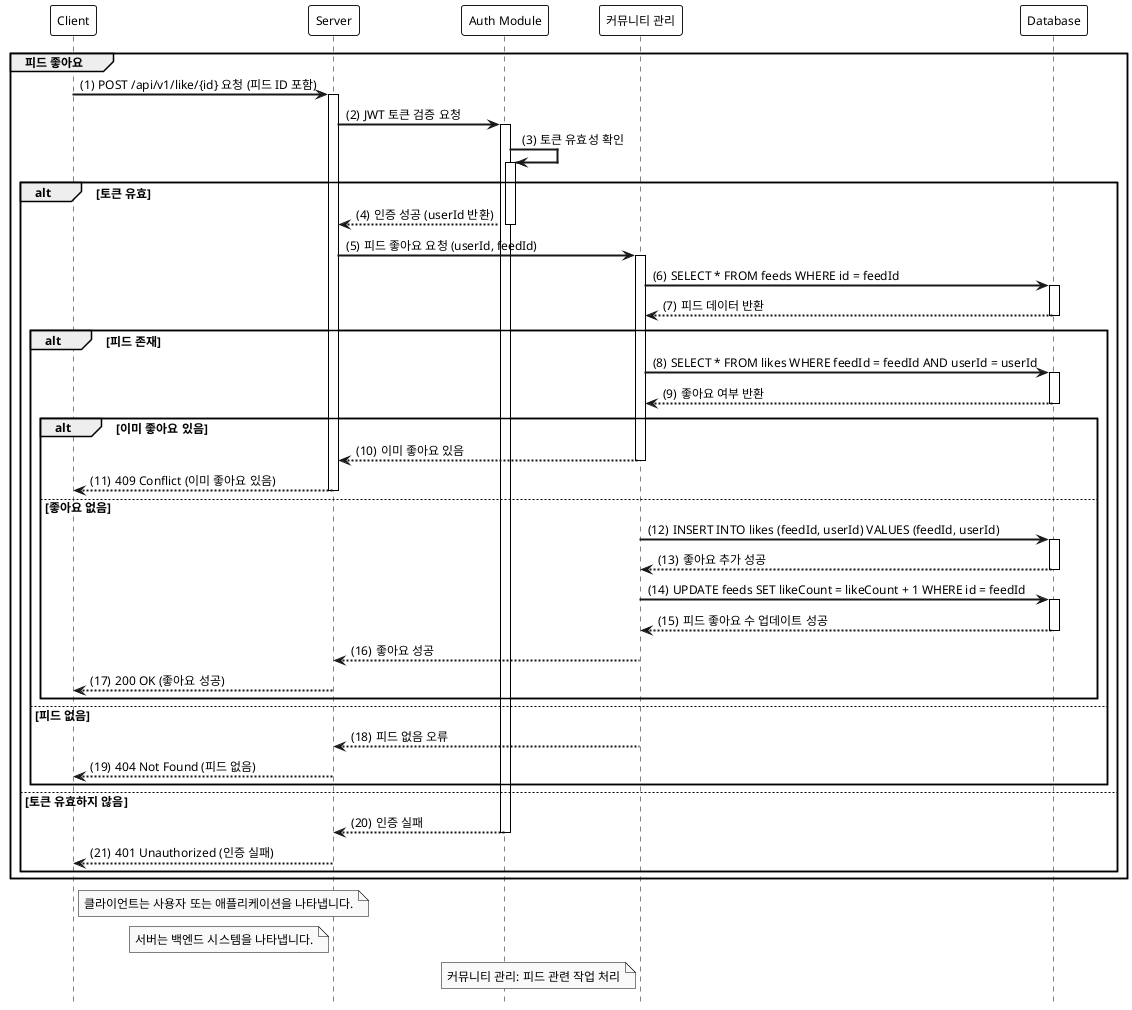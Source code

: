@startuml

hide footbox
autoactivate on

' 스타일 설정
skinparam monochrome true
skinparam shadowing false
skinparam defaultFontSize 12
skinparam defaultFontName Arial
skinparam activityBackgroundColor #EFEFEF
skinparam activityBorderColor #CCCCCC
skinparam sequenceArrowThickness 2
skinparam sequenceParticipantBorderThickness 1
skinparam sequenceParticipantBackgroundColor #FFFFFF
skinparam sequenceLifeLineBorderColor #000000
skinparam sequenceLifeLineBackgroundColor #FFFFFF
skinparam noteBackgroundColor #FFFFCC
skinparam noteBorderColor #000000

participant "Client" as C
participant "Server" as S
participant "Auth Module" as AM
participant "커뮤니티 관리" as CM
participant "Database" as DB

group 피드 좋아요
    autonumber 1 "(0)"
    C -> S: POST /api/v1/like/{id} 요청 (피드 ID 포함)
    S -> AM: JWT 토큰 검증 요청
    AM -> AM: 토큰 유효성 확인
    alt 토큰 유효
        AM --> S: 인증 성공 (userId 반환)
        S -> CM: 피드 좋아요 요청 (userId, feedId)
        CM -> DB: SELECT * FROM feeds WHERE id = feedId
        DB --> CM: 피드 데이터 반환
        alt 피드 존재
            CM -> DB: SELECT * FROM likes WHERE feedId = feedId AND userId = userId
            DB --> CM: 좋아요 여부 반환
            alt 이미 좋아요 있음
                CM --> S: 이미 좋아요 있음
                S --> C: 409 Conflict (이미 좋아요 있음)
            else 좋아요 없음
                CM -> DB: INSERT INTO likes (feedId, userId) VALUES (feedId, userId)
                DB --> CM: 좋아요 추가 성공
                CM -> DB: UPDATE feeds SET likeCount = likeCount + 1 WHERE id = feedId
                DB --> CM: 피드 좋아요 수 업데이트 성공
                CM --> S: 좋아요 성공
                S --> C: 200 OK (좋아요 성공)
            end
        else 피드 없음
            CM --> S: 피드 없음 오류
            S --> C: 404 Not Found (피드 없음)
        end
    else 토큰 유효하지 않음
        AM --> S: 인증 실패
        S --> C: 401 Unauthorized (인증 실패)
    end
end

note right of C: 클라이언트는 사용자 또는 애플리케이션을 나타냅니다.
note left of S: 서버는 백엔드 시스템을 나타냅니다.
note left of CM: 커뮤니티 관리: 피드 관련 작업 처리

@enduml